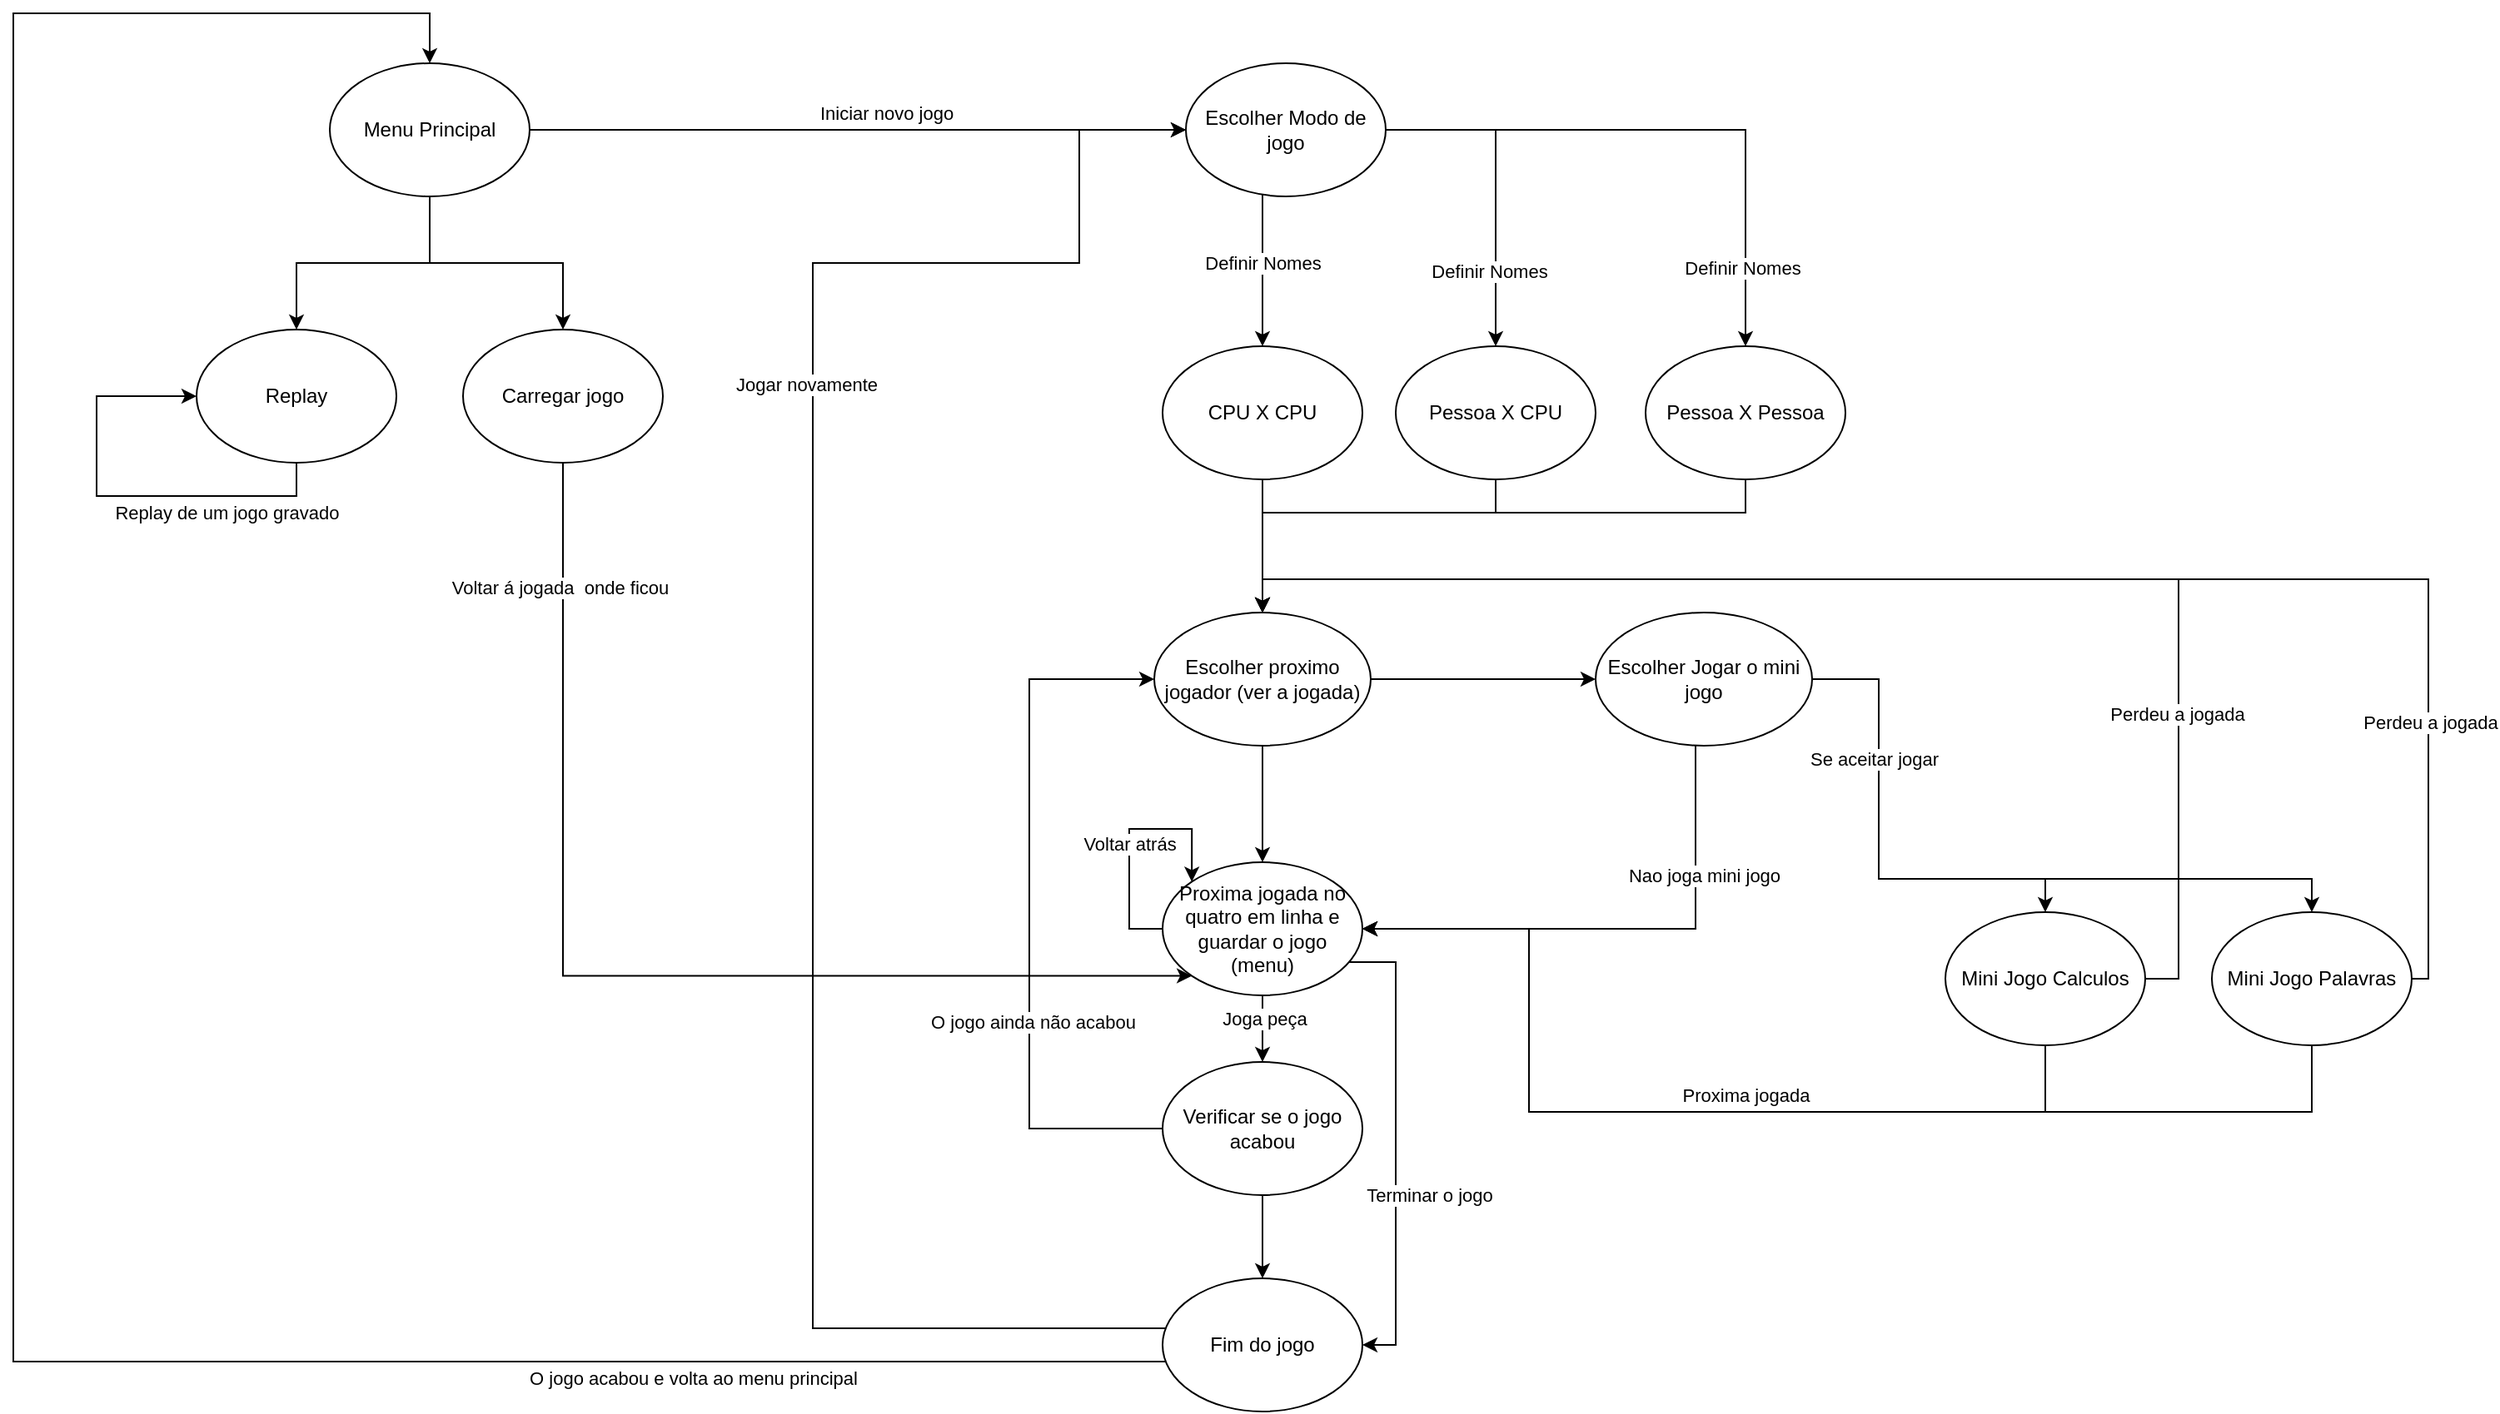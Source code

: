 <mxfile version="14.6.12" type="device"><diagram id="LfAqa4YdJ7NEAPgl4l1Y" name="Page-1"><mxGraphModel dx="2500" dy="896" grid="1" gridSize="10" guides="1" tooltips="1" connect="1" arrows="1" fold="1" page="1" pageScale="1" pageWidth="827" pageHeight="1169" math="0" shadow="0"><root><mxCell id="0"/><mxCell id="1" parent="0"/><mxCell id="-6qzZkesrsmDh8Tj1uYc-15" style="edgeStyle=orthogonalEdgeStyle;rounded=0;orthogonalLoop=1;jettySize=auto;html=1;" parent="1" source="-6qzZkesrsmDh8Tj1uYc-2" target="-6qzZkesrsmDh8Tj1uYc-14" edge="1"><mxGeometry relative="1" as="geometry"/></mxCell><mxCell id="-6qzZkesrsmDh8Tj1uYc-61" style="edgeStyle=orthogonalEdgeStyle;rounded=0;orthogonalLoop=1;jettySize=auto;html=1;entryX=0;entryY=0.5;entryDx=0;entryDy=0;" parent="1" source="-6qzZkesrsmDh8Tj1uYc-2" target="-6qzZkesrsmDh8Tj1uYc-3" edge="1"><mxGeometry relative="1" as="geometry"><mxPoint x="130" y="160" as="targetPoint"/></mxGeometry></mxCell><mxCell id="-6qzZkesrsmDh8Tj1uYc-62" value="Iniciar novo jogo" style="edgeLabel;html=1;align=center;verticalAlign=middle;resizable=0;points=[];" parent="-6qzZkesrsmDh8Tj1uYc-61" vertex="1" connectable="0"><mxGeometry x="0.19" y="-1" relative="1" as="geometry"><mxPoint x="-21" y="-11" as="offset"/></mxGeometry></mxCell><mxCell id="L91XxBzx4sOnzDwcDlMz-3" style="edgeStyle=orthogonalEdgeStyle;rounded=0;orthogonalLoop=1;jettySize=auto;html=1;entryX=0.5;entryY=0;entryDx=0;entryDy=0;" parent="1" source="-6qzZkesrsmDh8Tj1uYc-2" target="L91XxBzx4sOnzDwcDlMz-2" edge="1"><mxGeometry relative="1" as="geometry"/></mxCell><mxCell id="-6qzZkesrsmDh8Tj1uYc-2" value="Menu Principal" style="ellipse;whiteSpace=wrap;html=1;" parent="1" vertex="1"><mxGeometry x="-160" y="120" width="120" height="80" as="geometry"/></mxCell><mxCell id="-6qzZkesrsmDh8Tj1uYc-6" style="edgeStyle=orthogonalEdgeStyle;rounded=0;orthogonalLoop=1;jettySize=auto;html=1;" parent="1" source="-6qzZkesrsmDh8Tj1uYc-3" target="-6qzZkesrsmDh8Tj1uYc-5" edge="1"><mxGeometry relative="1" as="geometry"><Array as="points"><mxPoint x="400" y="220"/><mxPoint x="400" y="220"/></Array></mxGeometry></mxCell><mxCell id="QtiLe_W0BJVsdXqmC_fB-4" value="Definir Nomes" style="edgeLabel;html=1;align=center;verticalAlign=middle;resizable=0;points=[];" vertex="1" connectable="0" parent="-6qzZkesrsmDh8Tj1uYc-6"><mxGeometry x="0.401" y="-1" relative="1" as="geometry"><mxPoint x="1" y="-23" as="offset"/></mxGeometry></mxCell><mxCell id="-6qzZkesrsmDh8Tj1uYc-9" style="edgeStyle=orthogonalEdgeStyle;rounded=0;orthogonalLoop=1;jettySize=auto;html=1;entryX=0.5;entryY=0;entryDx=0;entryDy=0;" parent="1" source="-6qzZkesrsmDh8Tj1uYc-3" target="-6qzZkesrsmDh8Tj1uYc-7" edge="1"><mxGeometry relative="1" as="geometry"/></mxCell><mxCell id="-6qzZkesrsmDh8Tj1uYc-64" value="Definir Nomes" style="edgeLabel;html=1;align=center;verticalAlign=middle;resizable=0;points=[];" parent="-6qzZkesrsmDh8Tj1uYc-9" vertex="1" connectable="0"><mxGeometry x="0.531" y="-4" relative="1" as="geometry"><mxPoint y="1" as="offset"/></mxGeometry></mxCell><mxCell id="-6qzZkesrsmDh8Tj1uYc-10" style="edgeStyle=orthogonalEdgeStyle;rounded=0;orthogonalLoop=1;jettySize=auto;html=1;" parent="1" source="-6qzZkesrsmDh8Tj1uYc-3" target="-6qzZkesrsmDh8Tj1uYc-8" edge="1"><mxGeometry relative="1" as="geometry"><Array as="points"><mxPoint x="690" y="160"/></Array></mxGeometry></mxCell><mxCell id="QtiLe_W0BJVsdXqmC_fB-5" value="Definir Nomes" style="edgeLabel;html=1;align=center;verticalAlign=middle;resizable=0;points=[];" vertex="1" connectable="0" parent="-6qzZkesrsmDh8Tj1uYc-10"><mxGeometry x="0.727" y="-2" relative="1" as="geometry"><mxPoint as="offset"/></mxGeometry></mxCell><mxCell id="-6qzZkesrsmDh8Tj1uYc-3" value="Escolher Modo de jogo" style="ellipse;whiteSpace=wrap;html=1;" parent="1" vertex="1"><mxGeometry x="354" y="120" width="120" height="80" as="geometry"/></mxCell><mxCell id="-6qzZkesrsmDh8Tj1uYc-17" style="edgeStyle=orthogonalEdgeStyle;rounded=0;orthogonalLoop=1;jettySize=auto;html=1;entryX=0.5;entryY=0;entryDx=0;entryDy=0;" parent="1" source="-6qzZkesrsmDh8Tj1uYc-5" target="-6qzZkesrsmDh8Tj1uYc-16" edge="1"><mxGeometry relative="1" as="geometry"/></mxCell><mxCell id="-6qzZkesrsmDh8Tj1uYc-5" value="CPU X CPU" style="ellipse;whiteSpace=wrap;html=1;" parent="1" vertex="1"><mxGeometry x="340" y="290" width="120" height="80" as="geometry"/></mxCell><mxCell id="-6qzZkesrsmDh8Tj1uYc-18" style="edgeStyle=orthogonalEdgeStyle;rounded=0;orthogonalLoop=1;jettySize=auto;html=1;entryX=0.5;entryY=0;entryDx=0;entryDy=0;" parent="1" source="-6qzZkesrsmDh8Tj1uYc-7" target="-6qzZkesrsmDh8Tj1uYc-16" edge="1"><mxGeometry relative="1" as="geometry"><Array as="points"><mxPoint x="540" y="390"/><mxPoint x="400" y="390"/></Array></mxGeometry></mxCell><mxCell id="-6qzZkesrsmDh8Tj1uYc-7" value="Pessoa X CPU" style="ellipse;whiteSpace=wrap;html=1;" parent="1" vertex="1"><mxGeometry x="480" y="290" width="120" height="80" as="geometry"/></mxCell><mxCell id="-6qzZkesrsmDh8Tj1uYc-19" style="edgeStyle=orthogonalEdgeStyle;rounded=0;orthogonalLoop=1;jettySize=auto;html=1;entryX=0.5;entryY=0;entryDx=0;entryDy=0;" parent="1" source="-6qzZkesrsmDh8Tj1uYc-8" target="-6qzZkesrsmDh8Tj1uYc-16" edge="1"><mxGeometry relative="1" as="geometry"><Array as="points"><mxPoint x="690" y="390"/><mxPoint x="400" y="390"/></Array></mxGeometry></mxCell><mxCell id="-6qzZkesrsmDh8Tj1uYc-8" value="Pessoa X Pessoa" style="ellipse;whiteSpace=wrap;html=1;" parent="1" vertex="1"><mxGeometry x="630" y="290" width="120" height="80" as="geometry"/></mxCell><mxCell id="yb3o0wBMM-rx4WCGzoGA-2" style="edgeStyle=orthogonalEdgeStyle;rounded=0;orthogonalLoop=1;jettySize=auto;html=1;entryX=0;entryY=1;entryDx=0;entryDy=0;" parent="1" source="-6qzZkesrsmDh8Tj1uYc-14" target="-6qzZkesrsmDh8Tj1uYc-21" edge="1"><mxGeometry relative="1" as="geometry"><Array as="points"><mxPoint x="-20" y="668"/></Array></mxGeometry></mxCell><mxCell id="QtiLe_W0BJVsdXqmC_fB-3" value="Voltar á jogada&amp;nbsp; onde ficou" style="edgeLabel;html=1;align=center;verticalAlign=middle;resizable=0;points=[];" vertex="1" connectable="0" parent="yb3o0wBMM-rx4WCGzoGA-2"><mxGeometry x="-0.781" y="-2" relative="1" as="geometry"><mxPoint as="offset"/></mxGeometry></mxCell><mxCell id="-6qzZkesrsmDh8Tj1uYc-14" value="Carregar jogo" style="ellipse;whiteSpace=wrap;html=1;" parent="1" vertex="1"><mxGeometry x="-80" y="280" width="120" height="80" as="geometry"/></mxCell><mxCell id="-6qzZkesrsmDh8Tj1uYc-45" style="edgeStyle=orthogonalEdgeStyle;rounded=0;orthogonalLoop=1;jettySize=auto;html=1;entryX=0.5;entryY=0;entryDx=0;entryDy=0;" parent="1" source="-6qzZkesrsmDh8Tj1uYc-16" target="-6qzZkesrsmDh8Tj1uYc-21" edge="1"><mxGeometry relative="1" as="geometry"/></mxCell><mxCell id="-6qzZkesrsmDh8Tj1uYc-16" value="Escolher proximo jogador (ver a jogada)" style="ellipse;whiteSpace=wrap;html=1;" parent="1" vertex="1"><mxGeometry x="335" y="450" width="130" height="80" as="geometry"/></mxCell><mxCell id="-6qzZkesrsmDh8Tj1uYc-53" style="edgeStyle=orthogonalEdgeStyle;rounded=0;orthogonalLoop=1;jettySize=auto;html=1;entryX=0.5;entryY=0;entryDx=0;entryDy=0;" parent="1" source="-6qzZkesrsmDh8Tj1uYc-21" target="eBOpY2O6niFJ5f5SRfjA-1" edge="1"><mxGeometry relative="1" as="geometry"><mxPoint x="400" y="750" as="targetPoint"/></mxGeometry></mxCell><mxCell id="-6qzZkesrsmDh8Tj1uYc-54" value="Joga peça" style="edgeLabel;html=1;align=center;verticalAlign=middle;resizable=0;points=[];" parent="-6qzZkesrsmDh8Tj1uYc-53" vertex="1" connectable="0"><mxGeometry x="-0.316" y="1" relative="1" as="geometry"><mxPoint as="offset"/></mxGeometry></mxCell><mxCell id="QtiLe_W0BJVsdXqmC_fB-1" style="edgeStyle=orthogonalEdgeStyle;rounded=0;orthogonalLoop=1;jettySize=auto;html=1;entryX=1;entryY=0.5;entryDx=0;entryDy=0;" edge="1" parent="1" source="-6qzZkesrsmDh8Tj1uYc-21" target="-6qzZkesrsmDh8Tj1uYc-34"><mxGeometry relative="1" as="geometry"><Array as="points"><mxPoint x="480" y="660"/><mxPoint x="480" y="890"/></Array></mxGeometry></mxCell><mxCell id="QtiLe_W0BJVsdXqmC_fB-7" value="Terminar o jogo" style="edgeLabel;html=1;align=center;verticalAlign=middle;resizable=0;points=[];" vertex="1" connectable="0" parent="QtiLe_W0BJVsdXqmC_fB-1"><mxGeometry x="0.173" relative="1" as="geometry"><mxPoint x="20" y="5" as="offset"/></mxGeometry></mxCell><mxCell id="-6qzZkesrsmDh8Tj1uYc-21" value="Proxima jogada no quatro em linha e guardar o jogo&lt;br&gt;(menu)" style="ellipse;whiteSpace=wrap;html=1;" parent="1" vertex="1"><mxGeometry x="340" y="600" width="120" height="80" as="geometry"/></mxCell><mxCell id="-6qzZkesrsmDh8Tj1uYc-27" style="edgeStyle=orthogonalEdgeStyle;rounded=0;orthogonalLoop=1;jettySize=auto;html=1;entryX=0;entryY=0.5;entryDx=0;entryDy=0;exitX=1;exitY=0.5;exitDx=0;exitDy=0;" parent="1" source="-6qzZkesrsmDh8Tj1uYc-16" target="-6qzZkesrsmDh8Tj1uYc-26" edge="1"><mxGeometry relative="1" as="geometry"/></mxCell><mxCell id="-6qzZkesrsmDh8Tj1uYc-30" style="edgeStyle=orthogonalEdgeStyle;rounded=0;orthogonalLoop=1;jettySize=auto;html=1;entryX=0.5;entryY=0;entryDx=0;entryDy=0;" parent="1" source="-6qzZkesrsmDh8Tj1uYc-26" target="-6qzZkesrsmDh8Tj1uYc-28" edge="1"><mxGeometry relative="1" as="geometry"><Array as="points"><mxPoint x="770" y="490"/><mxPoint x="770" y="610"/><mxPoint x="1030" y="610"/></Array></mxGeometry></mxCell><mxCell id="-6qzZkesrsmDh8Tj1uYc-31" style="edgeStyle=orthogonalEdgeStyle;rounded=0;orthogonalLoop=1;jettySize=auto;html=1;entryX=0.5;entryY=0;entryDx=0;entryDy=0;" parent="1" source="-6qzZkesrsmDh8Tj1uYc-26" target="-6qzZkesrsmDh8Tj1uYc-29" edge="1"><mxGeometry relative="1" as="geometry"><Array as="points"><mxPoint x="770" y="490"/><mxPoint x="770" y="610"/><mxPoint x="870" y="610"/></Array></mxGeometry></mxCell><mxCell id="-6qzZkesrsmDh8Tj1uYc-48" value="Se aceitar jogar" style="edgeLabel;html=1;align=center;verticalAlign=middle;resizable=0;points=[];" parent="-6qzZkesrsmDh8Tj1uYc-31" vertex="1" connectable="0"><mxGeometry x="-0.371" y="-3" relative="1" as="geometry"><mxPoint as="offset"/></mxGeometry></mxCell><mxCell id="-6qzZkesrsmDh8Tj1uYc-46" style="edgeStyle=orthogonalEdgeStyle;rounded=0;orthogonalLoop=1;jettySize=auto;html=1;entryX=1;entryY=0.5;entryDx=0;entryDy=0;" parent="1" source="-6qzZkesrsmDh8Tj1uYc-26" target="-6qzZkesrsmDh8Tj1uYc-21" edge="1"><mxGeometry relative="1" as="geometry"><Array as="points"><mxPoint x="660" y="640"/></Array></mxGeometry></mxCell><mxCell id="-6qzZkesrsmDh8Tj1uYc-47" value="Nao joga mini jogo" style="edgeLabel;html=1;align=center;verticalAlign=middle;resizable=0;points=[];" parent="-6qzZkesrsmDh8Tj1uYc-46" vertex="1" connectable="0"><mxGeometry x="-0.5" y="5" relative="1" as="geometry"><mxPoint as="offset"/></mxGeometry></mxCell><mxCell id="-6qzZkesrsmDh8Tj1uYc-26" value="Escolher Jogar o mini jogo" style="ellipse;whiteSpace=wrap;html=1;" parent="1" vertex="1"><mxGeometry x="600" y="450" width="130" height="80" as="geometry"/></mxCell><mxCell id="-6qzZkesrsmDh8Tj1uYc-33" style="edgeStyle=orthogonalEdgeStyle;rounded=0;orthogonalLoop=1;jettySize=auto;html=1;entryX=1;entryY=0.5;entryDx=0;entryDy=0;" parent="1" source="-6qzZkesrsmDh8Tj1uYc-28" target="-6qzZkesrsmDh8Tj1uYc-21" edge="1"><mxGeometry relative="1" as="geometry"><Array as="points"><mxPoint x="1030" y="750"/><mxPoint x="560" y="750"/><mxPoint x="560" y="640"/></Array></mxGeometry></mxCell><mxCell id="-6qzZkesrsmDh8Tj1uYc-58" style="edgeStyle=orthogonalEdgeStyle;rounded=0;orthogonalLoop=1;jettySize=auto;html=1;entryX=0.5;entryY=0;entryDx=0;entryDy=0;" parent="1" source="-6qzZkesrsmDh8Tj1uYc-28" target="-6qzZkesrsmDh8Tj1uYc-16" edge="1"><mxGeometry relative="1" as="geometry"><Array as="points"><mxPoint x="1100" y="670"/><mxPoint x="1100" y="430"/><mxPoint x="400" y="430"/></Array></mxGeometry></mxCell><mxCell id="-6qzZkesrsmDh8Tj1uYc-60" value="Perdeu a jogada" style="edgeLabel;html=1;align=center;verticalAlign=middle;resizable=0;points=[];" parent="-6qzZkesrsmDh8Tj1uYc-58" vertex="1" connectable="0"><mxGeometry x="-0.661" y="-1" relative="1" as="geometry"><mxPoint as="offset"/></mxGeometry></mxCell><mxCell id="-6qzZkesrsmDh8Tj1uYc-28" value="Mini Jogo Palavras" style="ellipse;whiteSpace=wrap;html=1;" parent="1" vertex="1"><mxGeometry x="970" y="630" width="120" height="80" as="geometry"/></mxCell><mxCell id="-6qzZkesrsmDh8Tj1uYc-32" style="edgeStyle=orthogonalEdgeStyle;rounded=0;orthogonalLoop=1;jettySize=auto;html=1;entryX=1;entryY=0.5;entryDx=0;entryDy=0;" parent="1" source="-6qzZkesrsmDh8Tj1uYc-29" target="-6qzZkesrsmDh8Tj1uYc-21" edge="1"><mxGeometry relative="1" as="geometry"><Array as="points"><mxPoint x="870" y="750"/><mxPoint x="560" y="750"/><mxPoint x="560" y="640"/></Array></mxGeometry></mxCell><mxCell id="0lAoZznOntP8nwB4PIuO-1" value="Proxima jogada" style="edgeLabel;html=1;align=center;verticalAlign=middle;resizable=0;points=[];" parent="-6qzZkesrsmDh8Tj1uYc-32" vertex="1" connectable="0"><mxGeometry x="-0.149" y="5" relative="1" as="geometry"><mxPoint x="18" y="-15" as="offset"/></mxGeometry></mxCell><mxCell id="-6qzZkesrsmDh8Tj1uYc-57" style="edgeStyle=orthogonalEdgeStyle;rounded=0;orthogonalLoop=1;jettySize=auto;html=1;entryX=0.5;entryY=0;entryDx=0;entryDy=0;" parent="1" source="-6qzZkesrsmDh8Tj1uYc-29" target="-6qzZkesrsmDh8Tj1uYc-16" edge="1"><mxGeometry relative="1" as="geometry"><Array as="points"><mxPoint x="950" y="670"/><mxPoint x="950" y="430"/><mxPoint x="400" y="430"/></Array></mxGeometry></mxCell><mxCell id="-6qzZkesrsmDh8Tj1uYc-59" value="Perdeu a jogada" style="edgeLabel;html=1;align=center;verticalAlign=middle;resizable=0;points=[];" parent="-6qzZkesrsmDh8Tj1uYc-57" vertex="1" connectable="0"><mxGeometry x="-0.569" y="1" relative="1" as="geometry"><mxPoint as="offset"/></mxGeometry></mxCell><mxCell id="-6qzZkesrsmDh8Tj1uYc-29" value="Mini Jogo Calculos" style="ellipse;whiteSpace=wrap;html=1;" parent="1" vertex="1"><mxGeometry x="810" y="630" width="120" height="80" as="geometry"/></mxCell><mxCell id="-6qzZkesrsmDh8Tj1uYc-36" style="edgeStyle=orthogonalEdgeStyle;rounded=0;orthogonalLoop=1;jettySize=auto;html=1;entryX=0;entryY=0.5;entryDx=0;entryDy=0;exitX=0;exitY=0.5;exitDx=0;exitDy=0;" parent="1" source="eBOpY2O6niFJ5f5SRfjA-1" target="-6qzZkesrsmDh8Tj1uYc-16" edge="1"><mxGeometry relative="1" as="geometry"><Array as="points"><mxPoint x="260" y="760"/><mxPoint x="260" y="490"/></Array></mxGeometry></mxCell><mxCell id="-6qzZkesrsmDh8Tj1uYc-41" value="O jogo ainda não acabou" style="edgeLabel;html=1;align=center;verticalAlign=middle;resizable=0;points=[];" parent="-6qzZkesrsmDh8Tj1uYc-36" vertex="1" connectable="0"><mxGeometry x="0.258" y="-2" relative="1" as="geometry"><mxPoint y="123" as="offset"/></mxGeometry></mxCell><mxCell id="-6qzZkesrsmDh8Tj1uYc-38" style="edgeStyle=orthogonalEdgeStyle;rounded=0;orthogonalLoop=1;jettySize=auto;html=1;entryX=0;entryY=0.5;entryDx=0;entryDy=0;" parent="1" source="-6qzZkesrsmDh8Tj1uYc-34" target="-6qzZkesrsmDh8Tj1uYc-3" edge="1"><mxGeometry relative="1" as="geometry"><mxPoint x="170" y="220" as="targetPoint"/><Array as="points"><mxPoint x="130" y="880"/><mxPoint x="130" y="240"/><mxPoint x="290" y="240"/><mxPoint x="290" y="160"/></Array></mxGeometry></mxCell><mxCell id="-6qzZkesrsmDh8Tj1uYc-40" value="Jogar novamente" style="edgeLabel;html=1;align=center;verticalAlign=middle;resizable=0;points=[];" parent="-6qzZkesrsmDh8Tj1uYc-38" vertex="1" connectable="0"><mxGeometry x="0.348" y="4" relative="1" as="geometry"><mxPoint as="offset"/></mxGeometry></mxCell><mxCell id="-6qzZkesrsmDh8Tj1uYc-42" style="edgeStyle=orthogonalEdgeStyle;rounded=0;orthogonalLoop=1;jettySize=auto;html=1;entryX=0.5;entryY=0;entryDx=0;entryDy=0;" parent="1" source="-6qzZkesrsmDh8Tj1uYc-34" target="-6qzZkesrsmDh8Tj1uYc-2" edge="1"><mxGeometry relative="1" as="geometry"><Array as="points"><mxPoint x="-350" y="900"/><mxPoint x="-350" y="90"/><mxPoint x="-100" y="90"/></Array></mxGeometry></mxCell><mxCell id="-6qzZkesrsmDh8Tj1uYc-43" value="O jogo acabou e volta ao menu principal" style="edgeLabel;html=1;align=center;verticalAlign=middle;resizable=0;points=[];" parent="-6qzZkesrsmDh8Tj1uYc-42" vertex="1" connectable="0"><mxGeometry x="-0.686" y="-2" relative="1" as="geometry"><mxPoint x="-4" y="12" as="offset"/></mxGeometry></mxCell><mxCell id="-6qzZkesrsmDh8Tj1uYc-34" value="Fim do jogo" style="ellipse;whiteSpace=wrap;html=1;" parent="1" vertex="1"><mxGeometry x="340" y="850" width="120" height="80" as="geometry"/></mxCell><mxCell id="-6qzZkesrsmDh8Tj1uYc-55" style="edgeStyle=orthogonalEdgeStyle;rounded=0;orthogonalLoop=1;jettySize=auto;html=1;entryX=0;entryY=0;entryDx=0;entryDy=0;" parent="1" source="-6qzZkesrsmDh8Tj1uYc-21" target="-6qzZkesrsmDh8Tj1uYc-21" edge="1"><mxGeometry relative="1" as="geometry"><Array as="points"><mxPoint x="320" y="640"/><mxPoint x="320" y="580"/><mxPoint x="358" y="580"/></Array></mxGeometry></mxCell><mxCell id="-6qzZkesrsmDh8Tj1uYc-56" value="Voltar atrás" style="edgeLabel;html=1;align=center;verticalAlign=middle;resizable=0;points=[];" parent="-6qzZkesrsmDh8Tj1uYc-55" vertex="1" connectable="0"><mxGeometry x="-0.045" relative="1" as="geometry"><mxPoint as="offset"/></mxGeometry></mxCell><mxCell id="eBOpY2O6niFJ5f5SRfjA-2" style="edgeStyle=orthogonalEdgeStyle;rounded=0;orthogonalLoop=1;jettySize=auto;html=1;entryX=0.5;entryY=0;entryDx=0;entryDy=0;" parent="1" source="eBOpY2O6niFJ5f5SRfjA-1" target="-6qzZkesrsmDh8Tj1uYc-34" edge="1"><mxGeometry relative="1" as="geometry"/></mxCell><mxCell id="eBOpY2O6niFJ5f5SRfjA-1" value="Verificar se o jogo acabou" style="ellipse;whiteSpace=wrap;html=1;" parent="1" vertex="1"><mxGeometry x="340" y="720" width="120" height="80" as="geometry"/></mxCell><mxCell id="L91XxBzx4sOnzDwcDlMz-2" value="Replay" style="ellipse;whiteSpace=wrap;html=1;" parent="1" vertex="1"><mxGeometry x="-240" y="280" width="120" height="80" as="geometry"/></mxCell><mxCell id="QtiLe_W0BJVsdXqmC_fB-12" style="edgeStyle=orthogonalEdgeStyle;rounded=0;orthogonalLoop=1;jettySize=auto;html=1;entryX=0;entryY=0.5;entryDx=0;entryDy=0;" edge="1" parent="1" source="L91XxBzx4sOnzDwcDlMz-2" target="L91XxBzx4sOnzDwcDlMz-2"><mxGeometry relative="1" as="geometry"><Array as="points"><mxPoint x="-180" y="380"/><mxPoint x="-300" y="380"/><mxPoint x="-300" y="320"/></Array></mxGeometry></mxCell><mxCell id="QtiLe_W0BJVsdXqmC_fB-13" value="Replay de um jogo gravado" style="edgeLabel;html=1;align=center;verticalAlign=middle;resizable=0;points=[];" vertex="1" connectable="0" parent="QtiLe_W0BJVsdXqmC_fB-12"><mxGeometry x="-0.525" y="2" relative="1" as="geometry"><mxPoint y="8" as="offset"/></mxGeometry></mxCell></root></mxGraphModel></diagram></mxfile>